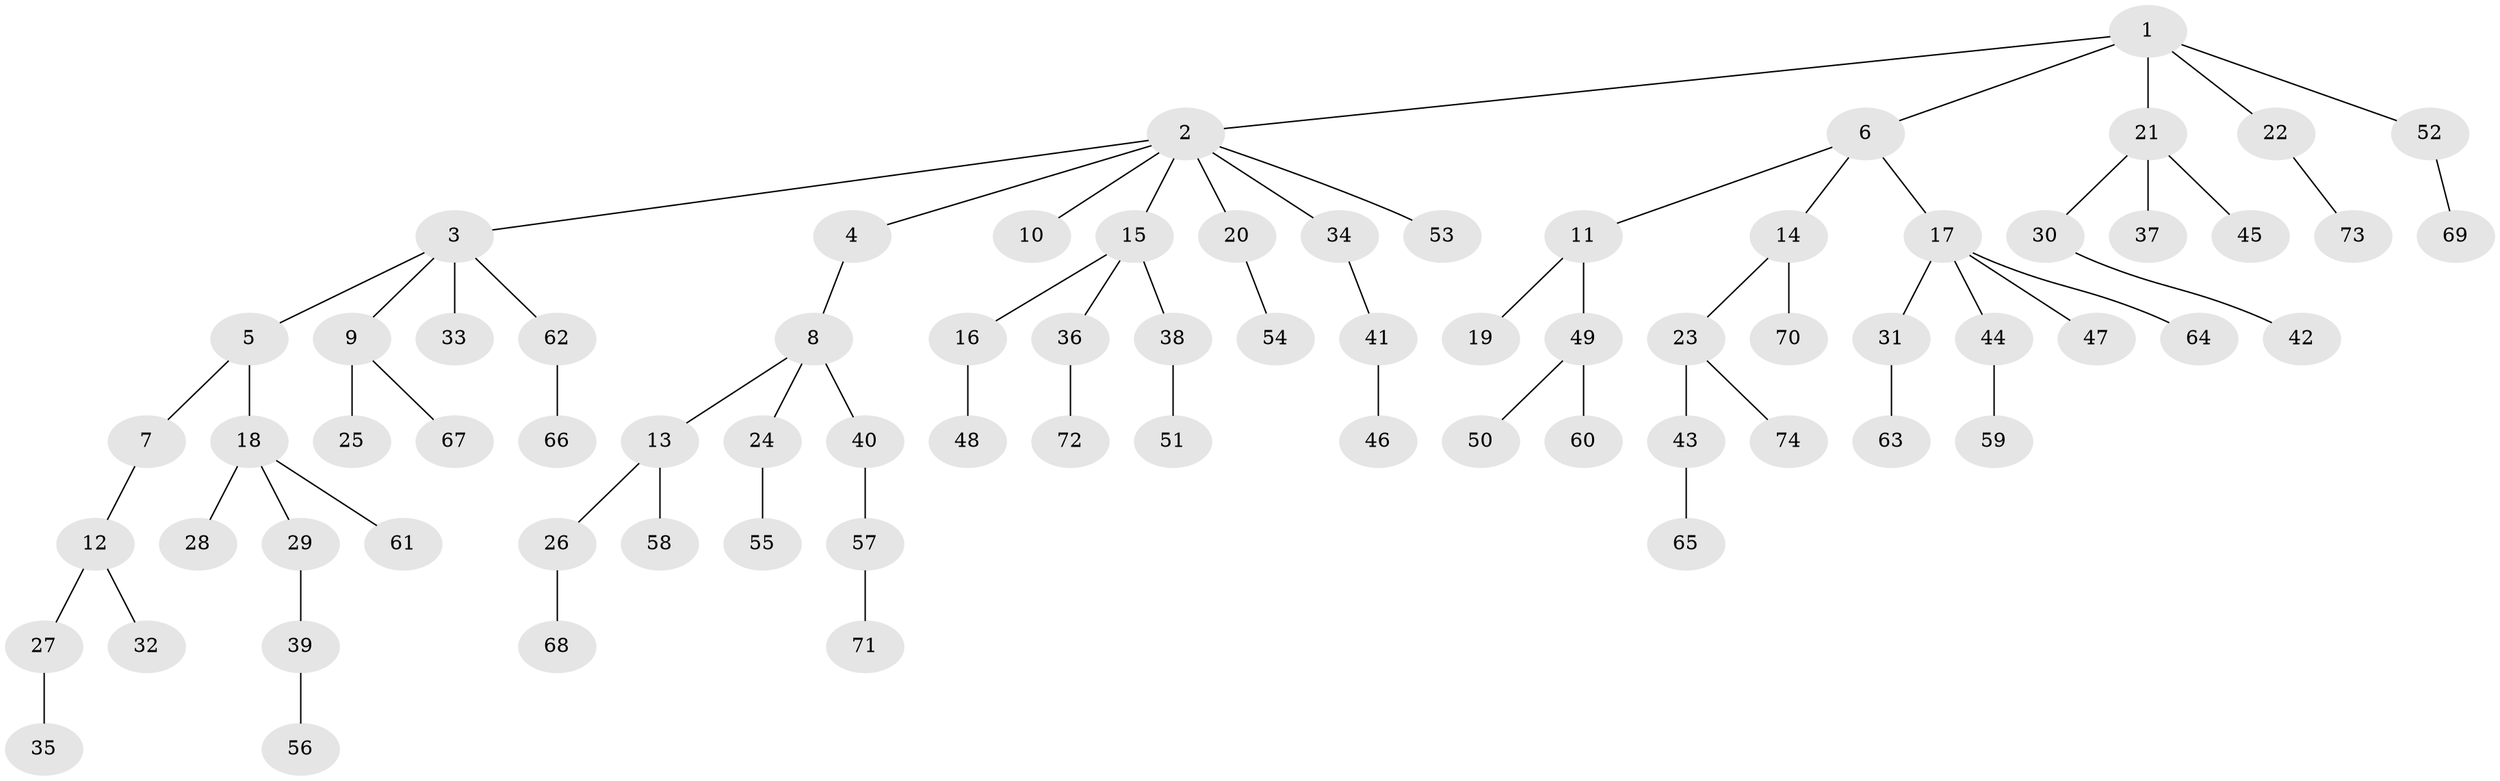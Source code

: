 // Generated by graph-tools (version 1.1) at 2025/50/03/09/25 03:50:23]
// undirected, 74 vertices, 73 edges
graph export_dot {
graph [start="1"]
  node [color=gray90,style=filled];
  1;
  2;
  3;
  4;
  5;
  6;
  7;
  8;
  9;
  10;
  11;
  12;
  13;
  14;
  15;
  16;
  17;
  18;
  19;
  20;
  21;
  22;
  23;
  24;
  25;
  26;
  27;
  28;
  29;
  30;
  31;
  32;
  33;
  34;
  35;
  36;
  37;
  38;
  39;
  40;
  41;
  42;
  43;
  44;
  45;
  46;
  47;
  48;
  49;
  50;
  51;
  52;
  53;
  54;
  55;
  56;
  57;
  58;
  59;
  60;
  61;
  62;
  63;
  64;
  65;
  66;
  67;
  68;
  69;
  70;
  71;
  72;
  73;
  74;
  1 -- 2;
  1 -- 6;
  1 -- 21;
  1 -- 22;
  1 -- 52;
  2 -- 3;
  2 -- 4;
  2 -- 10;
  2 -- 15;
  2 -- 20;
  2 -- 34;
  2 -- 53;
  3 -- 5;
  3 -- 9;
  3 -- 33;
  3 -- 62;
  4 -- 8;
  5 -- 7;
  5 -- 18;
  6 -- 11;
  6 -- 14;
  6 -- 17;
  7 -- 12;
  8 -- 13;
  8 -- 24;
  8 -- 40;
  9 -- 25;
  9 -- 67;
  11 -- 19;
  11 -- 49;
  12 -- 27;
  12 -- 32;
  13 -- 26;
  13 -- 58;
  14 -- 23;
  14 -- 70;
  15 -- 16;
  15 -- 36;
  15 -- 38;
  16 -- 48;
  17 -- 31;
  17 -- 44;
  17 -- 47;
  17 -- 64;
  18 -- 28;
  18 -- 29;
  18 -- 61;
  20 -- 54;
  21 -- 30;
  21 -- 37;
  21 -- 45;
  22 -- 73;
  23 -- 43;
  23 -- 74;
  24 -- 55;
  26 -- 68;
  27 -- 35;
  29 -- 39;
  30 -- 42;
  31 -- 63;
  34 -- 41;
  36 -- 72;
  38 -- 51;
  39 -- 56;
  40 -- 57;
  41 -- 46;
  43 -- 65;
  44 -- 59;
  49 -- 50;
  49 -- 60;
  52 -- 69;
  57 -- 71;
  62 -- 66;
}
